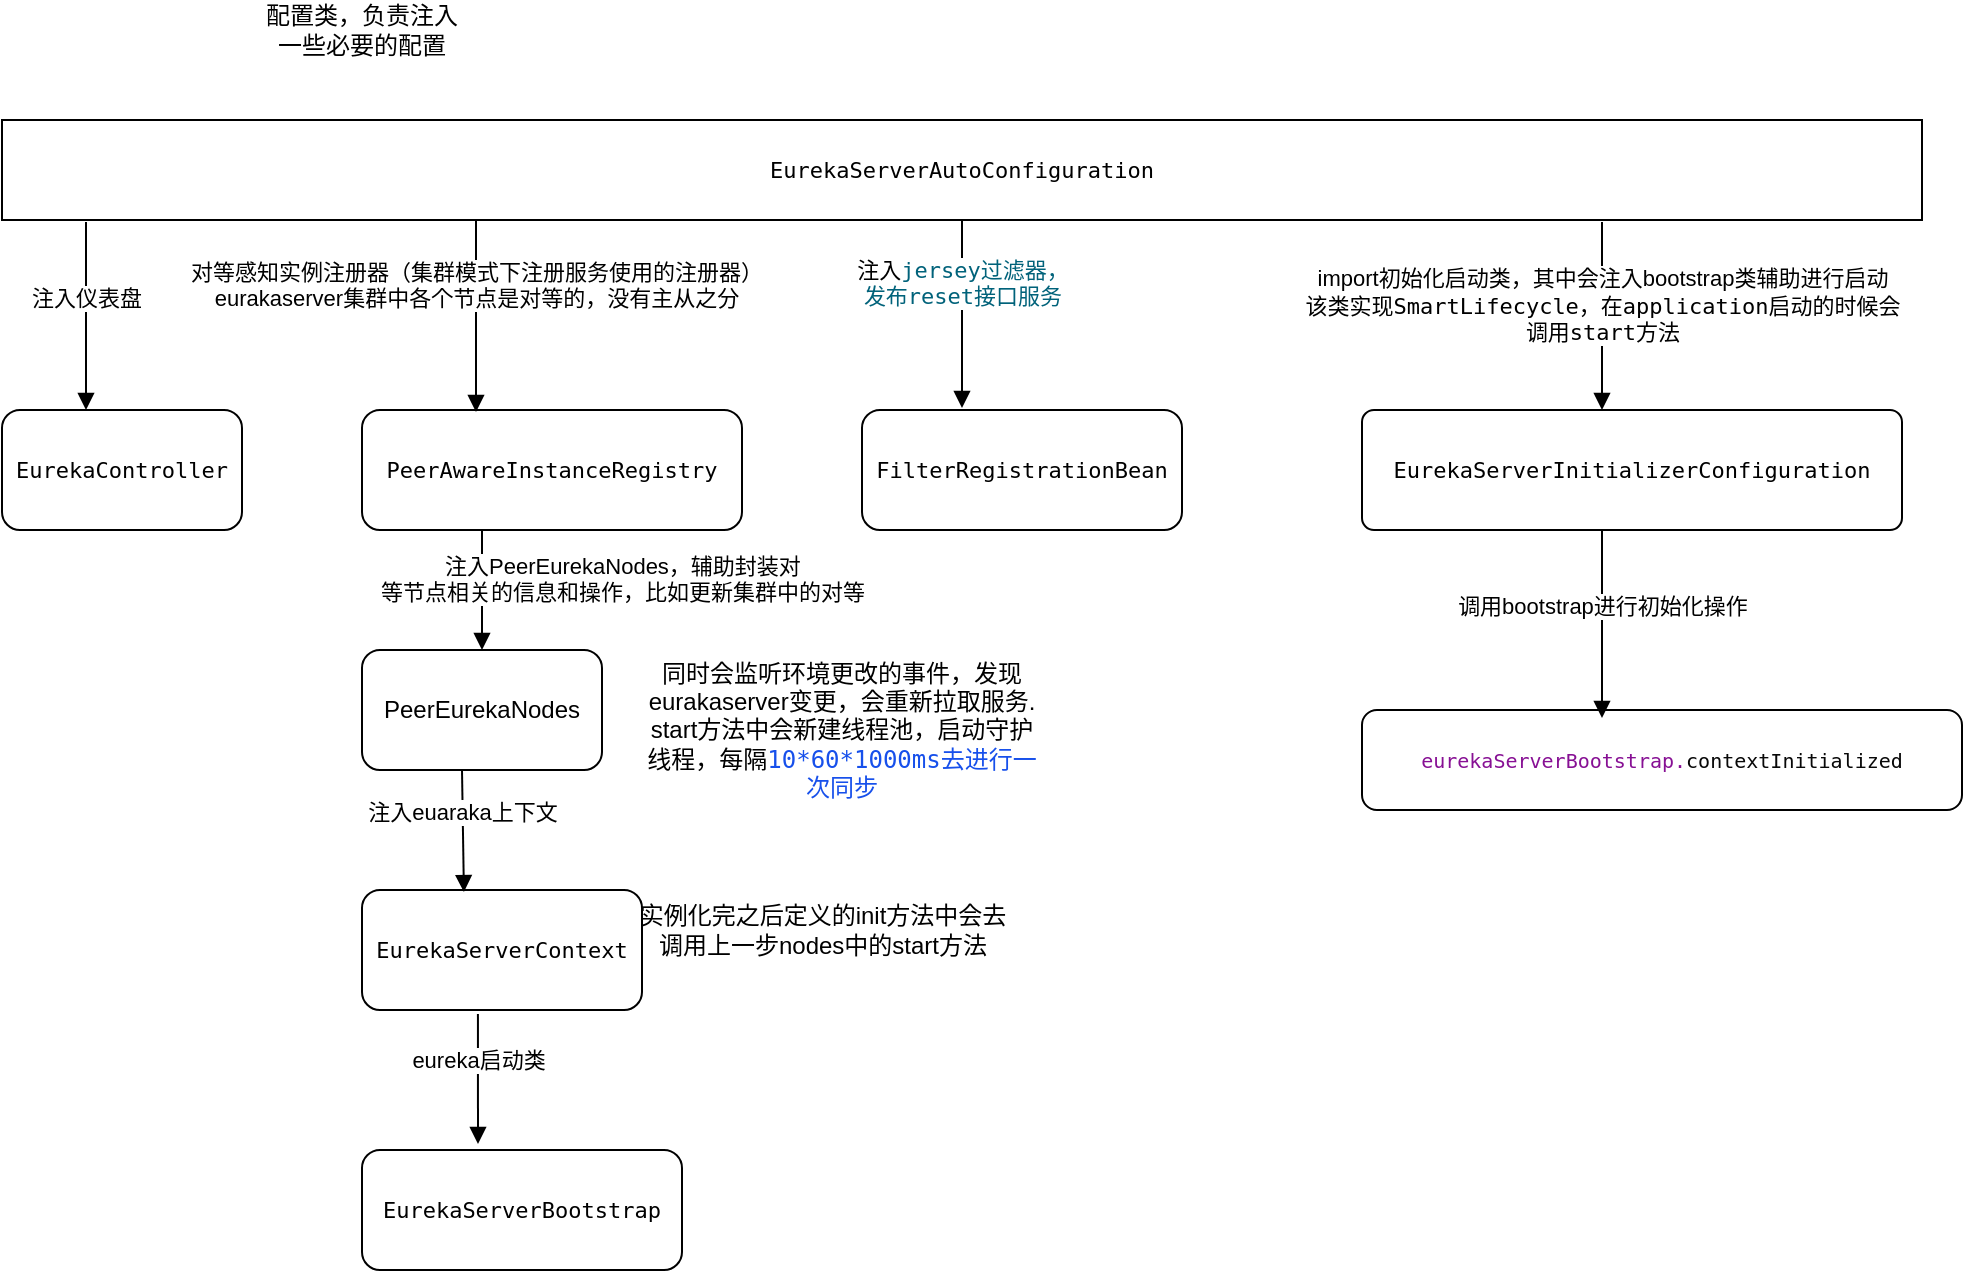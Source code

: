 <mxfile version="14.4.6" type="github">
  <diagram id="wmskmq6iXbEiBQbnxRAv" name="Page-1">
    <mxGraphModel dx="946" dy="614" grid="1" gridSize="10" guides="1" tooltips="1" connect="1" arrows="1" fold="1" page="1" pageScale="1" pageWidth="827" pageHeight="1169" math="0" shadow="0">
      <root>
        <mxCell id="0" />
        <mxCell id="1" parent="0" />
        <mxCell id="5n4lhrQsMyBDXj8TD-eI-1" value="&lt;pre style=&quot;color: rgb(8 , 8 , 8) ; font-family: &amp;#34;jetbrains mono&amp;#34; , monospace&quot;&gt;&lt;span style=&quot;color: rgb(0 , 0 , 0) ; background-color: rgb(255 , 255 , 255)&quot;&gt;&lt;font style=&quot;font-size: 11px&quot;&gt;EurekaServerAutoConfiguration&lt;/font&gt;&lt;/span&gt;&lt;/pre&gt;" style="rounded=0;whiteSpace=wrap;html=1;" vertex="1" parent="1">
          <mxGeometry x="60" y="145" width="960" height="50" as="geometry" />
        </mxCell>
        <mxCell id="5n4lhrQsMyBDXj8TD-eI-4" value="配置类，负责注入一些必要的配置" style="text;html=1;strokeColor=none;fillColor=none;align=center;verticalAlign=middle;whiteSpace=wrap;rounded=0;" vertex="1" parent="1">
          <mxGeometry x="190" y="90" width="100" height="20" as="geometry" />
        </mxCell>
        <mxCell id="5n4lhrQsMyBDXj8TD-eI-5" value="&lt;pre style=&quot;color: rgb(8 , 8 , 8) ; font-family: &amp;#34;jetbrains mono&amp;#34; , monospace&quot;&gt;&lt;span style=&quot;color: rgb(0 , 0 , 0) ; background-color: rgb(255 , 255 , 255)&quot;&gt;&lt;font style=&quot;font-size: 11px&quot;&gt;EurekaController&lt;/font&gt;&lt;/span&gt;&lt;/pre&gt;" style="rounded=1;whiteSpace=wrap;html=1;" vertex="1" parent="1">
          <mxGeometry x="60" y="290" width="120" height="60" as="geometry" />
        </mxCell>
        <mxCell id="5n4lhrQsMyBDXj8TD-eI-6" value="注入仪表盘" style="html=1;verticalAlign=bottom;endArrow=block;entryX=0.35;entryY=0;entryDx=0;entryDy=0;entryPerimeter=0;" edge="1" parent="1" target="5n4lhrQsMyBDXj8TD-eI-5">
          <mxGeometry width="80" relative="1" as="geometry">
            <mxPoint x="102" y="196" as="sourcePoint" />
            <mxPoint x="400" y="340" as="targetPoint" />
          </mxGeometry>
        </mxCell>
        <mxCell id="5n4lhrQsMyBDXj8TD-eI-7" value="&lt;pre style=&quot;color: rgb(8 , 8 , 8) ; font-family: &amp;#34;jetbrains mono&amp;#34; , monospace&quot;&gt;&lt;span style=&quot;color: rgb(0 , 0 , 0) ; background-color: rgb(255 , 255 , 255)&quot;&gt;&lt;font style=&quot;font-size: 11px&quot;&gt;PeerAwareInstanceRegistry&lt;/font&gt;&lt;/span&gt;&lt;/pre&gt;" style="rounded=1;whiteSpace=wrap;html=1;" vertex="1" parent="1">
          <mxGeometry x="240" y="290" width="190" height="60" as="geometry" />
        </mxCell>
        <mxCell id="5n4lhrQsMyBDXj8TD-eI-9" value="对等感知实例注册器（集群模式下注册服务使用的注册器）&lt;br&gt;eurakaserver集群中各个节点是对等的，没有主从之分" style="html=1;verticalAlign=bottom;endArrow=block;entryX=0.3;entryY=0.017;entryDx=0;entryDy=0;entryPerimeter=0;" edge="1" parent="1" target="5n4lhrQsMyBDXj8TD-eI-7">
          <mxGeometry width="80" relative="1" as="geometry">
            <mxPoint x="297" y="195" as="sourcePoint" />
            <mxPoint x="112" y="300" as="targetPoint" />
          </mxGeometry>
        </mxCell>
        <mxCell id="5n4lhrQsMyBDXj8TD-eI-10" value="PeerEurekaNodes" style="rounded=1;whiteSpace=wrap;html=1;" vertex="1" parent="1">
          <mxGeometry x="240" y="410" width="120" height="60" as="geometry" />
        </mxCell>
        <mxCell id="5n4lhrQsMyBDXj8TD-eI-11" value="注入PeerEurekaNodes，辅助封装对&lt;br&gt;等节点相关的信息和操作，比如更新集群中的对等" style="html=1;verticalAlign=bottom;endArrow=block;" edge="1" parent="1">
          <mxGeometry x="0.333" y="70" width="80" relative="1" as="geometry">
            <mxPoint x="300" y="350" as="sourcePoint" />
            <mxPoint x="300" y="410" as="targetPoint" />
            <mxPoint as="offset" />
          </mxGeometry>
        </mxCell>
        <mxCell id="5n4lhrQsMyBDXj8TD-eI-13" value="&lt;font style=&quot;font-size: 12px&quot;&gt;同时会监听环境更改的事件，发现eurakaserver变更，会重新拉取服务.&lt;br&gt;start方法中会新建线程池，启动守护线程，每隔&lt;/font&gt;&lt;font color=&quot;#1750eb&quot; face=&quot;JetBrains Mono, monospace&quot; style=&quot;font-size: 12px&quot;&gt;&lt;font style=&quot;font-size: 12px&quot;&gt;10*60*1000ms去进行一次同步&lt;/font&gt;&lt;br&gt;&lt;/font&gt;" style="text;html=1;strokeColor=none;fillColor=none;align=center;verticalAlign=middle;whiteSpace=wrap;rounded=0;" vertex="1" parent="1">
          <mxGeometry x="380" y="430" width="200" height="40" as="geometry" />
        </mxCell>
        <mxCell id="5n4lhrQsMyBDXj8TD-eI-15" value="&lt;pre style=&quot;color: rgb(8 , 8 , 8) ; font-family: &amp;#34;jetbrains mono&amp;#34; , monospace&quot;&gt;&lt;span style=&quot;color: rgb(0 , 0 , 0) ; background-color: rgb(255 , 255 , 255)&quot;&gt;&lt;font style=&quot;font-size: 11px&quot;&gt;EurekaServerContext&lt;/font&gt;&lt;/span&gt;&lt;/pre&gt;" style="rounded=1;whiteSpace=wrap;html=1;" vertex="1" parent="1">
          <mxGeometry x="240" y="530" width="140" height="60" as="geometry" />
        </mxCell>
        <mxCell id="5n4lhrQsMyBDXj8TD-eI-18" value="注入euaraka上下文" style="html=1;verticalAlign=bottom;endArrow=block;entryX=0.364;entryY=0.017;entryDx=0;entryDy=0;entryPerimeter=0;" edge="1" parent="1" target="5n4lhrQsMyBDXj8TD-eI-15">
          <mxGeometry width="80" relative="1" as="geometry">
            <mxPoint x="290" y="470" as="sourcePoint" />
            <mxPoint x="370" y="470" as="targetPoint" />
          </mxGeometry>
        </mxCell>
        <mxCell id="5n4lhrQsMyBDXj8TD-eI-19" value="实例化完之后定义的init方法中会去&lt;br&gt;调用上一步nodes中的start方法" style="text;html=1;align=center;verticalAlign=middle;resizable=0;points=[];autosize=1;" vertex="1" parent="1">
          <mxGeometry x="370" y="535" width="200" height="30" as="geometry" />
        </mxCell>
        <mxCell id="5n4lhrQsMyBDXj8TD-eI-20" value="&lt;pre style=&quot;color: rgb(8 , 8 , 8) ; font-family: &amp;#34;jetbrains mono&amp;#34; , monospace&quot;&gt;&lt;span style=&quot;color: rgb(0 , 0 , 0) ; background-color: rgb(255 , 255 , 255)&quot;&gt;&lt;font style=&quot;font-size: 11px&quot;&gt;EurekaServerBootstrap&lt;/font&gt;&lt;/span&gt;&lt;/pre&gt;" style="rounded=1;whiteSpace=wrap;html=1;" vertex="1" parent="1">
          <mxGeometry x="240" y="660" width="160" height="60" as="geometry" />
        </mxCell>
        <mxCell id="5n4lhrQsMyBDXj8TD-eI-21" value="eureka启动类" style="html=1;verticalAlign=bottom;endArrow=block;exitX=0.414;exitY=1.033;exitDx=0;exitDy=0;exitPerimeter=0;" edge="1" parent="1" source="5n4lhrQsMyBDXj8TD-eI-15">
          <mxGeometry width="80" relative="1" as="geometry">
            <mxPoint x="340" y="500" as="sourcePoint" />
            <mxPoint x="298" y="657" as="targetPoint" />
          </mxGeometry>
        </mxCell>
        <mxCell id="5n4lhrQsMyBDXj8TD-eI-22" value="&lt;pre style=&quot;color: rgb(8 , 8 , 8) ; font-family: &amp;#34;jetbrains mono&amp;#34; , monospace&quot;&gt;&lt;span style=&quot;color: rgb(0 , 0 , 0) ; background-color: rgb(255 , 255 , 255)&quot;&gt;&lt;font style=&quot;font-size: 11px&quot;&gt;FilterRegistrationBean&lt;/font&gt;&lt;/span&gt;&lt;/pre&gt;" style="rounded=1;whiteSpace=wrap;html=1;" vertex="1" parent="1">
          <mxGeometry x="490" y="290" width="160" height="60" as="geometry" />
        </mxCell>
        <mxCell id="5n4lhrQsMyBDXj8TD-eI-23" value="&lt;span style=&quot;background-color: rgb(255 , 255 , 255) ; font-size: 11px&quot;&gt;注入&lt;span style=&quot;color: rgb(0 , 98 , 122) ; font-family: &amp;#34;jetbrains mono&amp;#34; , monospace ; font-size: 11px&quot;&gt;jersey过滤器，&lt;br&gt;发布reset接口服务&lt;/span&gt;&lt;/span&gt;" style="html=1;verticalAlign=bottom;endArrow=block;entryX=0.35;entryY=0;entryDx=0;entryDy=0;entryPerimeter=0;" edge="1" parent="1">
          <mxGeometry width="80" relative="1" as="geometry">
            <mxPoint x="540" y="195" as="sourcePoint" />
            <mxPoint x="540" y="289" as="targetPoint" />
            <Array as="points">
              <mxPoint x="540" y="249" />
            </Array>
          </mxGeometry>
        </mxCell>
        <mxCell id="5n4lhrQsMyBDXj8TD-eI-24" value="&lt;pre style=&quot;color: rgb(8 , 8 , 8) ; font-family: &amp;#34;jetbrains mono&amp;#34; , monospace&quot;&gt;&lt;span style=&quot;color: rgb(0 , 0 , 0) ; background-color: rgb(255 , 255 , 255)&quot;&gt;&lt;font style=&quot;font-size: 11px&quot;&gt;EurekaServerInitializerConfiguration&lt;/font&gt;&lt;/span&gt;&lt;/pre&gt;" style="rounded=1;whiteSpace=wrap;html=1;arcSize=10;" vertex="1" parent="1">
          <mxGeometry x="740" y="290" width="270" height="60" as="geometry" />
        </mxCell>
        <mxCell id="5n4lhrQsMyBDXj8TD-eI-25" value="&lt;span style=&quot;background-color: rgb(255 , 255 , 255) ; font-size: 11px&quot;&gt;&lt;font style=&quot;font-size: 11px&quot;&gt;import初始化启动类，其中会注入bootstrap类辅助进行启动&lt;br style=&quot;font-size: 11px&quot;&gt;该类实现&lt;/font&gt;&lt;/span&gt;&lt;span style=&quot;font-family: &amp;#34;jetbrains mono&amp;#34; , monospace ; font-size: 11px&quot;&gt;&lt;span style=&quot;background-color: rgb(255 , 255 , 255) ; font-size: 11px&quot;&gt;&lt;font style=&quot;font-size: 11px&quot;&gt;SmartLifecycle，在application启动的时候会&lt;br style=&quot;font-size: 11px&quot;&gt;调用start方法&lt;/font&gt;&lt;/span&gt;&lt;br&gt;&lt;/span&gt;" style="html=1;verticalAlign=bottom;endArrow=block;entryX=0.35;entryY=0;entryDx=0;entryDy=0;entryPerimeter=0;" edge="1" parent="1">
          <mxGeometry x="0.362" width="80" relative="1" as="geometry">
            <mxPoint x="860" y="196" as="sourcePoint" />
            <mxPoint x="860" y="290" as="targetPoint" />
            <Array as="points">
              <mxPoint x="860" y="250" />
            </Array>
            <mxPoint as="offset" />
          </mxGeometry>
        </mxCell>
        <mxCell id="5n4lhrQsMyBDXj8TD-eI-26" value="&lt;pre style=&quot;color: rgb(8 , 8 , 8) ; font-family: &amp;#34;jetbrains mono&amp;#34; , monospace ; font-size: 10px&quot;&gt;&lt;span style=&quot;background-color: rgb(255 , 255 , 255) ; font-size: 10px&quot;&gt;&lt;span style=&quot;color: rgb(135 , 16 , 148) ; font-size: 10px&quot;&gt;eurekaServerBootstrap.&lt;/span&gt;contextInitialized&lt;/span&gt;&lt;/pre&gt;" style="rounded=1;whiteSpace=wrap;html=1;" vertex="1" parent="1">
          <mxGeometry x="740" y="440" width="300" height="50" as="geometry" />
        </mxCell>
        <mxCell id="5n4lhrQsMyBDXj8TD-eI-28" value="调用bootstrap进行初始化操作" style="html=1;verticalAlign=bottom;endArrow=block;entryX=0.35;entryY=0;entryDx=0;entryDy=0;entryPerimeter=0;" edge="1" parent="1">
          <mxGeometry width="80" relative="1" as="geometry">
            <mxPoint x="860" y="350" as="sourcePoint" />
            <mxPoint x="860" y="444" as="targetPoint" />
            <Array as="points">
              <mxPoint x="860" y="404" />
            </Array>
          </mxGeometry>
        </mxCell>
      </root>
    </mxGraphModel>
  </diagram>
</mxfile>

